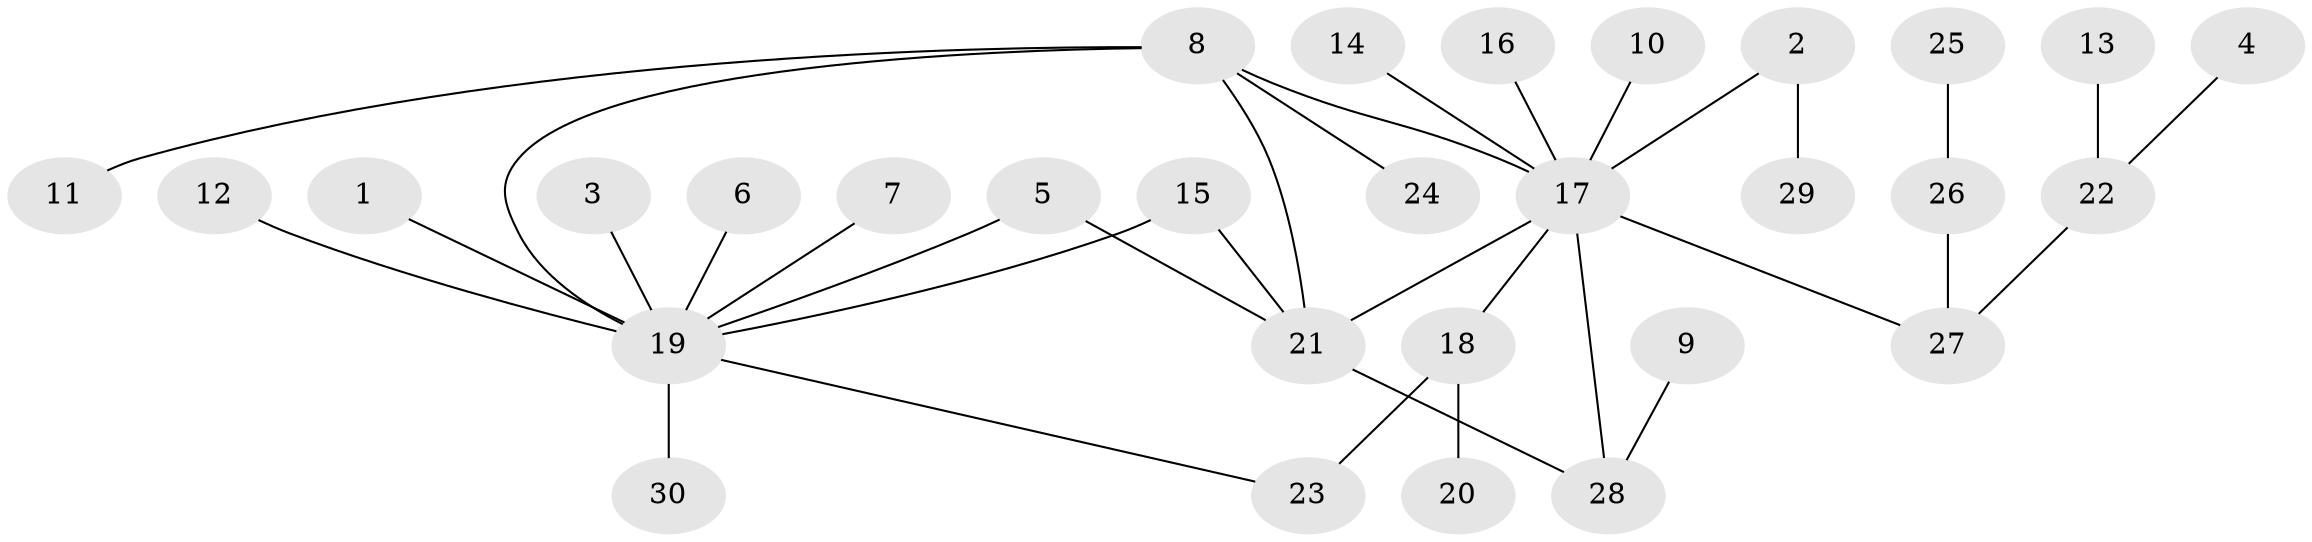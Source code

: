 // original degree distribution, {10: 0.01694915254237288, 1: 0.559322033898305, 5: 0.03389830508474576, 7: 0.01694915254237288, 4: 0.0847457627118644, 2: 0.1694915254237288, 3: 0.06779661016949153, 12: 0.01694915254237288, 6: 0.03389830508474576}
// Generated by graph-tools (version 1.1) at 2025/49/03/09/25 03:49:55]
// undirected, 30 vertices, 34 edges
graph export_dot {
graph [start="1"]
  node [color=gray90,style=filled];
  1;
  2;
  3;
  4;
  5;
  6;
  7;
  8;
  9;
  10;
  11;
  12;
  13;
  14;
  15;
  16;
  17;
  18;
  19;
  20;
  21;
  22;
  23;
  24;
  25;
  26;
  27;
  28;
  29;
  30;
  1 -- 19 [weight=1.0];
  2 -- 17 [weight=1.0];
  2 -- 29 [weight=1.0];
  3 -- 19 [weight=1.0];
  4 -- 22 [weight=1.0];
  5 -- 19 [weight=1.0];
  5 -- 21 [weight=1.0];
  6 -- 19 [weight=1.0];
  7 -- 19 [weight=1.0];
  8 -- 11 [weight=1.0];
  8 -- 17 [weight=1.0];
  8 -- 19 [weight=2.0];
  8 -- 21 [weight=2.0];
  8 -- 24 [weight=1.0];
  9 -- 28 [weight=1.0];
  10 -- 17 [weight=1.0];
  12 -- 19 [weight=1.0];
  13 -- 22 [weight=1.0];
  14 -- 17 [weight=1.0];
  15 -- 19 [weight=1.0];
  15 -- 21 [weight=1.0];
  16 -- 17 [weight=1.0];
  17 -- 18 [weight=1.0];
  17 -- 21 [weight=1.0];
  17 -- 27 [weight=1.0];
  17 -- 28 [weight=1.0];
  18 -- 20 [weight=1.0];
  18 -- 23 [weight=2.0];
  19 -- 23 [weight=1.0];
  19 -- 30 [weight=1.0];
  21 -- 28 [weight=1.0];
  22 -- 27 [weight=1.0];
  25 -- 26 [weight=1.0];
  26 -- 27 [weight=1.0];
}
